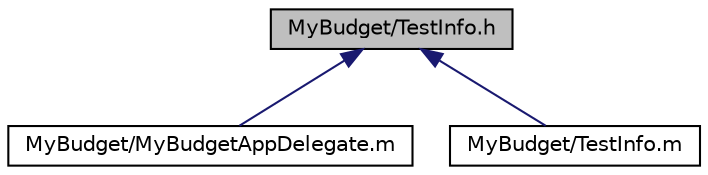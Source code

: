 digraph G
{
  edge [fontname="Helvetica",fontsize="10",labelfontname="Helvetica",labelfontsize="10"];
  node [fontname="Helvetica",fontsize="10",shape=record];
  Node1 [label="MyBudget/TestInfo.h",height=0.2,width=0.4,color="black", fillcolor="grey75", style="filled" fontcolor="black"];
  Node1 -> Node2 [dir=back,color="midnightblue",fontsize="10",style="solid",fontname="Helvetica"];
  Node2 [label="MyBudget/MyBudgetAppDelegate.m",height=0.2,width=0.4,color="black", fillcolor="white", style="filled",URL="$_my_budget_app_delegate_8m.html"];
  Node1 -> Node3 [dir=back,color="midnightblue",fontsize="10",style="solid",fontname="Helvetica"];
  Node3 [label="MyBudget/TestInfo.m",height=0.2,width=0.4,color="black", fillcolor="white", style="filled",URL="$_test_info_8m.html"];
}
